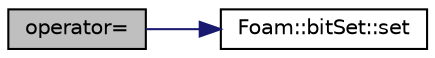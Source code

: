 digraph "operator="
{
  bgcolor="transparent";
  edge [fontname="Helvetica",fontsize="10",labelfontname="Helvetica",labelfontsize="10"];
  node [fontname="Helvetica",fontsize="10",shape=record];
  rankdir="LR";
  Node1 [label="operator=",height=0.2,width=0.4,color="black", fillcolor="grey75", style="filled" fontcolor="black"];
  Node1 -> Node2 [color="midnightblue",fontsize="10",style="solid",fontname="Helvetica"];
  Node2 [label="Foam::bitSet::set",height=0.2,width=0.4,color="black",URL="$classFoam_1_1bitSet.html#a328eb3151d671c04eca8b15a44279b8e",tooltip="Set specified bits from another bitset. "];
}
